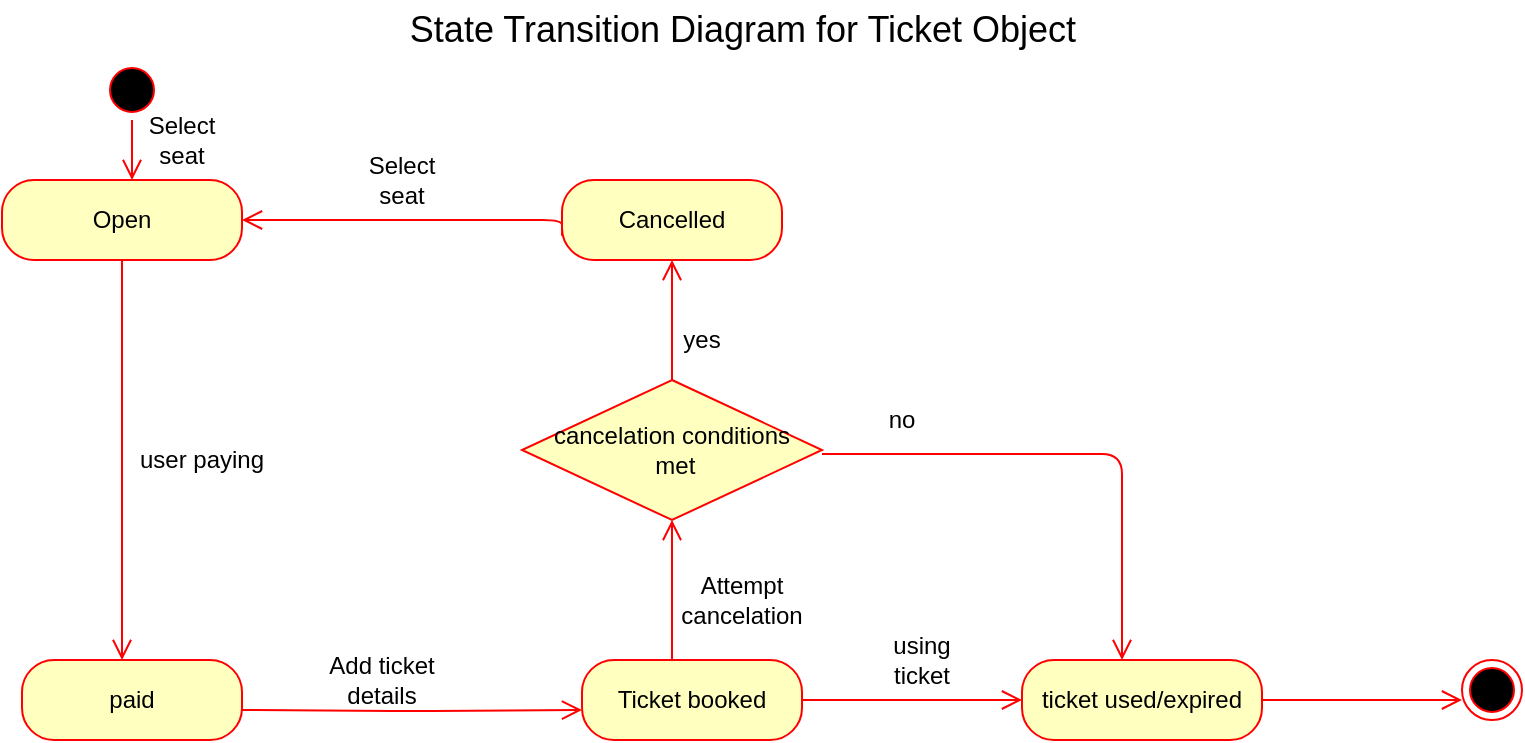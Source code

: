 <mxfile version="13.10.0" type="device"><diagram id="J3Kb7a4Sm2JWCUmay9bm" name="Page-1"><mxGraphModel dx="1422" dy="772" grid="1" gridSize="10" guides="1" tooltips="1" connect="1" arrows="1" fold="1" page="1" pageScale="1" pageWidth="850" pageHeight="1100" math="0" shadow="0"><root><mxCell id="0"/><mxCell id="1" parent="0"/><mxCell id="jmIPfTYa3TJG3JVeYupf-2" value="Open" style="rounded=1;whiteSpace=wrap;html=1;arcSize=40;fontColor=#000000;fillColor=#ffffc0;strokeColor=#ff0000;" vertex="1" parent="1"><mxGeometry x="10" y="100" width="120" height="40" as="geometry"/></mxCell><mxCell id="jmIPfTYa3TJG3JVeYupf-6" value="" style="ellipse;html=1;shape=startState;fillColor=#000000;strokeColor=#ff0000;" vertex="1" parent="1"><mxGeometry x="60" y="40" width="30" height="30" as="geometry"/></mxCell><mxCell id="jmIPfTYa3TJG3JVeYupf-7" value="" style="edgeStyle=orthogonalEdgeStyle;html=1;verticalAlign=bottom;endArrow=open;endSize=8;strokeColor=#ff0000;exitX=0.5;exitY=1;exitDx=0;exitDy=0;" edge="1" source="jmIPfTYa3TJG3JVeYupf-6" parent="1" target="jmIPfTYa3TJG3JVeYupf-2"><mxGeometry relative="1" as="geometry"><mxPoint x="73" y="150" as="targetPoint"/><mxPoint x="72.5" y="110" as="sourcePoint"/><Array as="points"><mxPoint x="75" y="110"/><mxPoint x="75" y="110"/></Array></mxGeometry></mxCell><mxCell id="jmIPfTYa3TJG3JVeYupf-9" value="" style="edgeStyle=orthogonalEdgeStyle;html=1;align=left;verticalAlign=bottom;endArrow=open;endSize=8;strokeColor=#ff0000;entryX=0;entryY=0.625;entryDx=0;entryDy=0;entryPerimeter=0;" edge="1" parent="1" target="jmIPfTYa3TJG3JVeYupf-13"><mxGeometry x="-1" relative="1" as="geometry"><mxPoint x="280" y="295" as="targetPoint"/><mxPoint x="130" y="365" as="sourcePoint"/></mxGeometry></mxCell><mxCell id="jmIPfTYa3TJG3JVeYupf-11" value="&lt;font style=&quot;font-size: 18px&quot;&gt;State Transition Diagram for Ticket Object&lt;/font&gt;" style="text;html=1;strokeColor=none;fillColor=none;align=center;verticalAlign=middle;whiteSpace=wrap;rounded=0;" vertex="1" parent="1"><mxGeometry x="122.5" y="10" width="515" height="30" as="geometry"/></mxCell><mxCell id="jmIPfTYa3TJG3JVeYupf-13" value="Ticket booked" style="rounded=1;whiteSpace=wrap;html=1;arcSize=40;fontColor=#000000;fillColor=#ffffc0;strokeColor=#ff0000;" vertex="1" parent="1"><mxGeometry x="300" y="340" width="110" height="40" as="geometry"/></mxCell><mxCell id="jmIPfTYa3TJG3JVeYupf-15" value="ticket used/expired" style="rounded=1;whiteSpace=wrap;html=1;arcSize=40;fontColor=#000000;fillColor=#ffffc0;strokeColor=#ff0000;" vertex="1" parent="1"><mxGeometry x="520" y="340" width="120" height="40" as="geometry"/></mxCell><mxCell id="jmIPfTYa3TJG3JVeYupf-16" value="" style="edgeStyle=orthogonalEdgeStyle;html=1;verticalAlign=bottom;endArrow=open;endSize=8;strokeColor=#ff0000;exitX=1;exitY=0.5;exitDx=0;exitDy=0;entryX=0;entryY=0.5;entryDx=0;entryDy=0;" edge="1" source="jmIPfTYa3TJG3JVeYupf-13" parent="1" target="jmIPfTYa3TJG3JVeYupf-15"><mxGeometry relative="1" as="geometry"><mxPoint x="500" y="290" as="targetPoint"/><mxPoint x="470" y="289.5" as="sourcePoint"/></mxGeometry></mxCell><mxCell id="jmIPfTYa3TJG3JVeYupf-18" value="" style="edgeStyle=orthogonalEdgeStyle;html=1;verticalAlign=bottom;endArrow=open;endSize=8;strokeColor=#ff0000;exitX=1;exitY=0.5;exitDx=0;exitDy=0;" edge="1" parent="1" source="jmIPfTYa3TJG3JVeYupf-15"><mxGeometry relative="1" as="geometry"><mxPoint x="740" y="360" as="targetPoint"/><mxPoint x="650" y="292" as="sourcePoint"/><Array as="points"/></mxGeometry></mxCell><mxCell id="jmIPfTYa3TJG3JVeYupf-45" value="" style="ellipse;html=1;shape=endState;fillColor=#000000;strokeColor=#ff0000;" vertex="1" parent="1"><mxGeometry x="740" y="340" width="30" height="30" as="geometry"/></mxCell><mxCell id="jmIPfTYa3TJG3JVeYupf-46" value="paid" style="rounded=1;whiteSpace=wrap;html=1;arcSize=40;fontColor=#000000;fillColor=#ffffc0;strokeColor=#ff0000;" vertex="1" parent="1"><mxGeometry x="20" y="340" width="110" height="40" as="geometry"/></mxCell><mxCell id="jmIPfTYa3TJG3JVeYupf-47" value="Select seat" style="text;html=1;strokeColor=none;fillColor=none;align=center;verticalAlign=middle;whiteSpace=wrap;rounded=0;" vertex="1" parent="1"><mxGeometry x="80" y="70" width="40" height="20" as="geometry"/></mxCell><mxCell id="jmIPfTYa3TJG3JVeYupf-52" value="Cancelled" style="rounded=1;whiteSpace=wrap;html=1;arcSize=40;fontColor=#000000;fillColor=#ffffc0;strokeColor=#ff0000;" vertex="1" parent="1"><mxGeometry x="290" y="100" width="110" height="40" as="geometry"/></mxCell><mxCell id="jmIPfTYa3TJG3JVeYupf-54" value="" style="edgeStyle=orthogonalEdgeStyle;html=1;verticalAlign=bottom;endArrow=open;endSize=8;strokeColor=#ff0000;entryX=1;entryY=0.5;entryDx=0;entryDy=0;exitX=0;exitY=0.5;exitDx=0;exitDy=0;" edge="1" parent="1" source="jmIPfTYa3TJG3JVeYupf-52" target="jmIPfTYa3TJG3JVeYupf-2"><mxGeometry relative="1" as="geometry"><mxPoint x="299.5" y="170" as="targetPoint"/><mxPoint x="300" y="110" as="sourcePoint"/><Array as="points"><mxPoint x="290" y="130"/><mxPoint x="290" y="120"/></Array></mxGeometry></mxCell><mxCell id="jmIPfTYa3TJG3JVeYupf-55" value="Add ticket details" style="text;html=1;strokeColor=none;fillColor=none;align=center;verticalAlign=middle;whiteSpace=wrap;rounded=0;" vertex="1" parent="1"><mxGeometry x="155" y="340" width="90" height="20" as="geometry"/></mxCell><mxCell id="jmIPfTYa3TJG3JVeYupf-57" value="user paying" style="text;html=1;strokeColor=none;fillColor=none;align=center;verticalAlign=middle;whiteSpace=wrap;rounded=0;" vertex="1" parent="1"><mxGeometry x="65" y="230" width="90" height="20" as="geometry"/></mxCell><mxCell id="jmIPfTYa3TJG3JVeYupf-58" value="Select seat" style="text;html=1;strokeColor=none;fillColor=none;align=center;verticalAlign=middle;whiteSpace=wrap;rounded=0;" vertex="1" parent="1"><mxGeometry x="190" y="90" width="40" height="20" as="geometry"/></mxCell><mxCell id="jmIPfTYa3TJG3JVeYupf-59" value="using ticket" style="text;html=1;strokeColor=none;fillColor=none;align=center;verticalAlign=middle;whiteSpace=wrap;rounded=0;" vertex="1" parent="1"><mxGeometry x="450" y="330" width="40" height="20" as="geometry"/></mxCell><mxCell id="jmIPfTYa3TJG3JVeYupf-61" value="cancelation conditions&lt;br&gt;&amp;nbsp;met" style="rhombus;whiteSpace=wrap;html=1;fillColor=#ffffc0;strokeColor=#ff0000;" vertex="1" parent="1"><mxGeometry x="270" y="200" width="150" height="70" as="geometry"/></mxCell><mxCell id="jmIPfTYa3TJG3JVeYupf-69" value="" style="edgeStyle=orthogonalEdgeStyle;html=1;verticalAlign=bottom;endArrow=open;endSize=8;strokeColor=#ff0000;entryX=0.5;entryY=1;entryDx=0;entryDy=0;" edge="1" parent="1" target="jmIPfTYa3TJG3JVeYupf-61"><mxGeometry relative="1" as="geometry"><mxPoint x="430" y="360" as="targetPoint"/><mxPoint x="345" y="340" as="sourcePoint"/><Array as="points"><mxPoint x="345" y="340"/></Array></mxGeometry></mxCell><mxCell id="jmIPfTYa3TJG3JVeYupf-72" value="" style="edgeStyle=orthogonalEdgeStyle;html=1;verticalAlign=bottom;endArrow=open;endSize=8;strokeColor=#ff0000;entryX=0.5;entryY=1;entryDx=0;entryDy=0;exitX=0.5;exitY=0;exitDx=0;exitDy=0;" edge="1" parent="1" source="jmIPfTYa3TJG3JVeYupf-61" target="jmIPfTYa3TJG3JVeYupf-52"><mxGeometry relative="1" as="geometry"><mxPoint x="520" y="100" as="targetPoint"/><mxPoint x="520" y="170" as="sourcePoint"/><Array as="points"/></mxGeometry></mxCell><mxCell id="jmIPfTYa3TJG3JVeYupf-74" value="" style="edgeStyle=orthogonalEdgeStyle;html=1;verticalAlign=bottom;endArrow=open;endSize=8;strokeColor=#ff0000;" edge="1" parent="1" target="jmIPfTYa3TJG3JVeYupf-15"><mxGeometry relative="1" as="geometry"><mxPoint x="620" y="100" as="targetPoint"/><mxPoint x="420" y="237" as="sourcePoint"/><Array as="points"><mxPoint x="570" y="237"/></Array></mxGeometry></mxCell><mxCell id="jmIPfTYa3TJG3JVeYupf-75" value="" style="edgeStyle=orthogonalEdgeStyle;html=1;verticalAlign=bottom;endArrow=open;endSize=8;strokeColor=#ff0000;" edge="1" parent="1" target="jmIPfTYa3TJG3JVeYupf-46"><mxGeometry relative="1" as="geometry"><mxPoint x="50" y="120" as="targetPoint"/><mxPoint x="70" y="140" as="sourcePoint"/><Array as="points"><mxPoint x="70" y="290"/><mxPoint x="70" y="290"/></Array></mxGeometry></mxCell><mxCell id="jmIPfTYa3TJG3JVeYupf-77" value="Attempt cancelation" style="text;html=1;strokeColor=none;fillColor=none;align=center;verticalAlign=middle;whiteSpace=wrap;rounded=0;" vertex="1" parent="1"><mxGeometry x="360" y="300" width="40" height="20" as="geometry"/></mxCell><mxCell id="jmIPfTYa3TJG3JVeYupf-78" value="yes" style="text;html=1;strokeColor=none;fillColor=none;align=center;verticalAlign=middle;whiteSpace=wrap;rounded=0;" vertex="1" parent="1"><mxGeometry x="340" y="170" width="40" height="20" as="geometry"/></mxCell><mxCell id="jmIPfTYa3TJG3JVeYupf-79" value="no" style="text;html=1;strokeColor=none;fillColor=none;align=center;verticalAlign=middle;whiteSpace=wrap;rounded=0;" vertex="1" parent="1"><mxGeometry x="440" y="210" width="40" height="20" as="geometry"/></mxCell></root></mxGraphModel></diagram></mxfile>